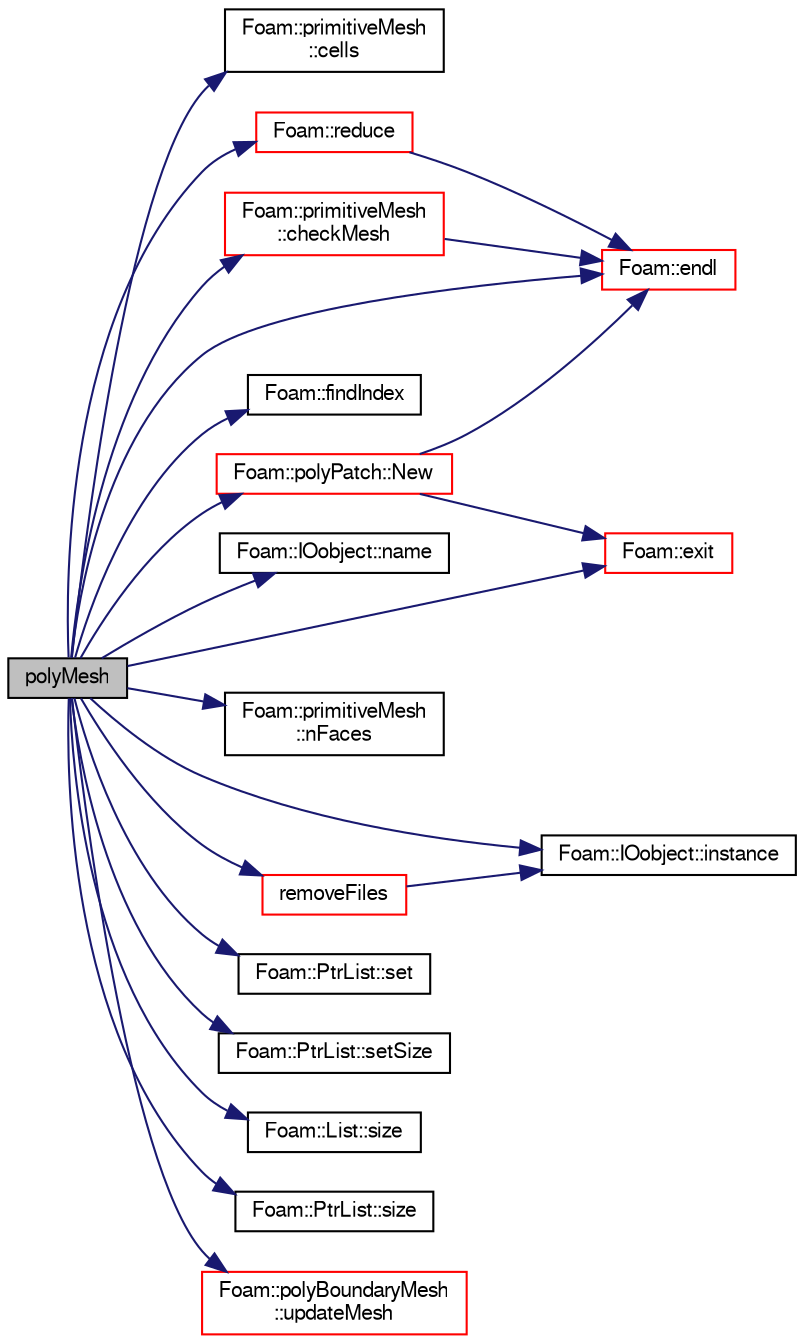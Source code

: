 digraph "polyMesh"
{
  bgcolor="transparent";
  edge [fontname="FreeSans",fontsize="10",labelfontname="FreeSans",labelfontsize="10"];
  node [fontname="FreeSans",fontsize="10",shape=record];
  rankdir="LR";
  Node489 [label="polyMesh",height=0.2,width=0.4,color="black", fillcolor="grey75", style="filled", fontcolor="black"];
  Node489 -> Node490 [color="midnightblue",fontsize="10",style="solid",fontname="FreeSans"];
  Node490 [label="Foam::primitiveMesh\l::cells",height=0.2,width=0.4,color="black",URL="$a27530.html#af19bf800d725a623c7b1d0101d65e7d3"];
  Node489 -> Node491 [color="midnightblue",fontsize="10",style="solid",fontname="FreeSans"];
  Node491 [label="Foam::primitiveMesh\l::checkMesh",height=0.2,width=0.4,color="red",URL="$a27530.html#a4a517558d80c6f18d499768cb53b45c3",tooltip="Check mesh for correctness. Returns false for no error. "];
  Node491 -> Node492 [color="midnightblue",fontsize="10",style="solid",fontname="FreeSans"];
  Node492 [label="Foam::endl",height=0.2,width=0.4,color="red",URL="$a21124.html#a2db8fe02a0d3909e9351bb4275b23ce4",tooltip="Add newline and flush stream. "];
  Node489 -> Node492 [color="midnightblue",fontsize="10",style="solid",fontname="FreeSans"];
  Node489 -> Node520 [color="midnightblue",fontsize="10",style="solid",fontname="FreeSans"];
  Node520 [label="Foam::exit",height=0.2,width=0.4,color="red",URL="$a21124.html#a06ca7250d8e89caf05243ec094843642"];
  Node489 -> Node801 [color="midnightblue",fontsize="10",style="solid",fontname="FreeSans"];
  Node801 [label="Foam::findIndex",height=0.2,width=0.4,color="black",URL="$a21124.html#ac16695f83f370df159eed19f92d095fb",tooltip="Find first occurence of given element and return index,. "];
  Node489 -> Node595 [color="midnightblue",fontsize="10",style="solid",fontname="FreeSans"];
  Node595 [label="Foam::IOobject::instance",height=0.2,width=0.4,color="black",URL="$a26142.html#acac6de003b420b848571b5064e50ed89"];
  Node489 -> Node574 [color="midnightblue",fontsize="10",style="solid",fontname="FreeSans"];
  Node574 [label="Foam::IOobject::name",height=0.2,width=0.4,color="black",URL="$a26142.html#acc80e00a8ac919288fb55bd14cc88bf6",tooltip="Return name. "];
  Node489 -> Node861 [color="midnightblue",fontsize="10",style="solid",fontname="FreeSans"];
  Node861 [label="Foam::polyPatch::New",height=0.2,width=0.4,color="red",URL="$a27478.html#a1741756fc2a2b6260b8086d1c4f57291",tooltip="Return a pointer to a new patch created on freestore from. "];
  Node861 -> Node492 [color="midnightblue",fontsize="10",style="solid",fontname="FreeSans"];
  Node861 -> Node520 [color="midnightblue",fontsize="10",style="solid",fontname="FreeSans"];
  Node489 -> Node602 [color="midnightblue",fontsize="10",style="solid",fontname="FreeSans"];
  Node602 [label="Foam::primitiveMesh\l::nFaces",height=0.2,width=0.4,color="black",URL="$a27530.html#abe602c985a3c9ffa67176e969e77ca6f"];
  Node489 -> Node498 [color="midnightblue",fontsize="10",style="solid",fontname="FreeSans"];
  Node498 [label="Foam::reduce",height=0.2,width=0.4,color="red",URL="$a21124.html#a7ffd6af4acc2eb9ba72ee296b5ecda23"];
  Node498 -> Node492 [color="midnightblue",fontsize="10",style="solid",fontname="FreeSans"];
  Node489 -> Node862 [color="midnightblue",fontsize="10",style="solid",fontname="FreeSans"];
  Node862 [label="removeFiles",height=0.2,width=0.4,color="red",URL="$a27410.html#ac8fa2b608d86b221e8c83bed835bc5c5",tooltip="Remove all files from mesh instance() "];
  Node862 -> Node595 [color="midnightblue",fontsize="10",style="solid",fontname="FreeSans"];
  Node489 -> Node765 [color="midnightblue",fontsize="10",style="solid",fontname="FreeSans"];
  Node765 [label="Foam::PtrList::set",height=0.2,width=0.4,color="black",URL="$a25914.html#a2d4fe99e7a41d6359b3c1946995622a0",tooltip="Is element set. "];
  Node489 -> Node669 [color="midnightblue",fontsize="10",style="solid",fontname="FreeSans"];
  Node669 [label="Foam::PtrList::setSize",height=0.2,width=0.4,color="black",URL="$a25914.html#aedb985ffeaf1bdbfeccc2a8730405703",tooltip="Reset size of PtrList. If extending the PtrList, new entries are. "];
  Node489 -> Node501 [color="midnightblue",fontsize="10",style="solid",fontname="FreeSans"];
  Node501 [label="Foam::List::size",height=0.2,width=0.4,color="black",URL="$a25694.html#a8a5f6fa29bd4b500caf186f60245b384",tooltip="Override size to be inconsistent with allocated storage. "];
  Node489 -> Node881 [color="midnightblue",fontsize="10",style="solid",fontname="FreeSans"];
  Node881 [label="Foam::PtrList::size",height=0.2,width=0.4,color="black",URL="$a25914.html#a47b3bf30da1eb3ab8076b5fbe00e0494",tooltip="Return the number of elements in the PtrList. "];
  Node489 -> Node676 [color="midnightblue",fontsize="10",style="solid",fontname="FreeSans"];
  Node676 [label="Foam::polyBoundaryMesh\l::updateMesh",height=0.2,width=0.4,color="red",URL="$a27402.html#ae5693a309a936ac1040dd48c2881677f",tooltip="Correct polyBoundaryMesh after topology update. "];
}
